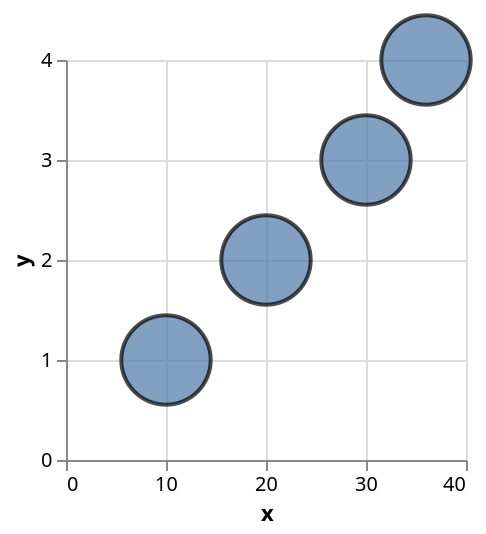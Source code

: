 {
  "$schema": "https://vega.github.io/schema/vega-lite/v5.json",
  "data": {
    "values": [
      {
        "cat": "a",
        "val": 1,
        "x": 10,
        "y": 1
      },
      {
        "cat": "b",
        "val": 2,
        "x": 20,
        "y": 2
      },
      {
        "cat": "c",
        "val": 3,
        "x": 30,
        "y": 3
      },
      {
        "cat": "d",
        "val": 4,
        "x": 36,
        "y": 4
      }
    ]
  },
  "encoding": {
    "color": {
      "field": "cat",
      "type": "nominal"
    },
    "fill": {},
    "size": {
      "value": 2000
    },
    "x": {
      "field": "x",
      "type": "quantitative"
    },
    "y": {
      "field": "y",
      "type": "quantitative"
    }
  },
  "height": 200,
  "mark": {
    "stroke": "black",
    "type": "circle"
  },
  "width": 200
}